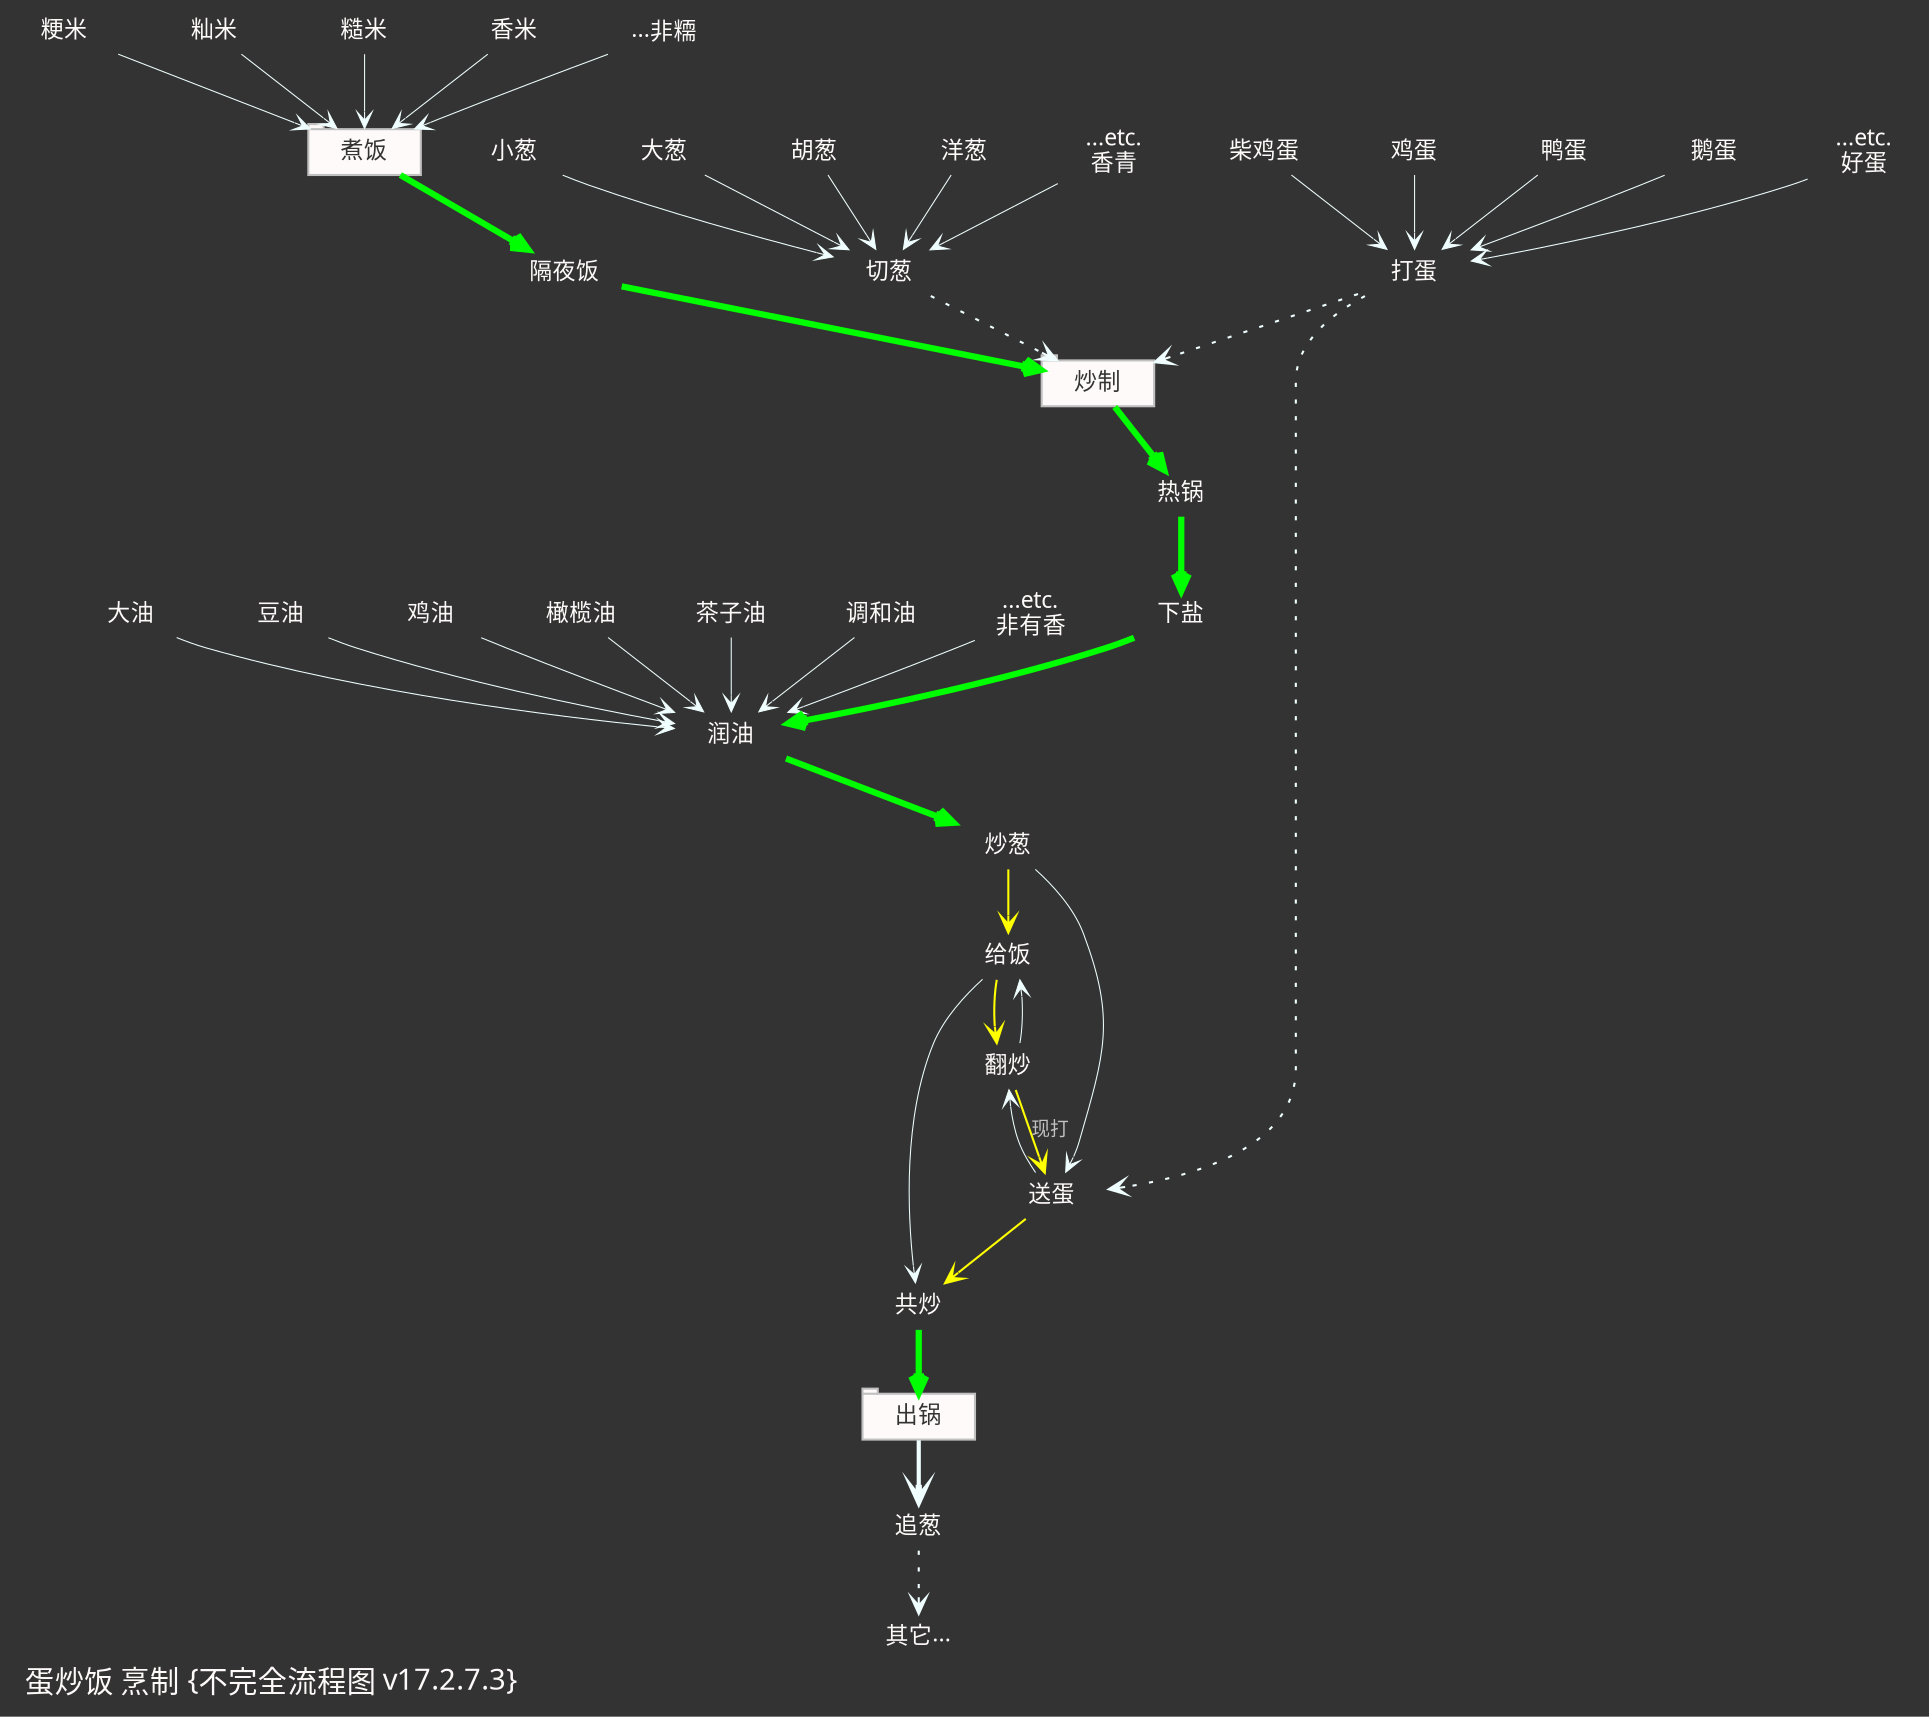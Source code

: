 digraph map4fired2rice {
    /*生成命令:
$ dot -Tpng fired-rice-egg-mapping.dot -o fired-rice-egg-mapping.png
 -Tcmapx -o path2pythoneer.map
    全局设定
    */
    graph [label="蛋炒饭 烹制 {不完全流程图 v17.2.7.3}"
        ,fontsize=14.0,fontcolor=snow
        ,fontname="Noto Sans S Chinese Medium"
        ,labeljust="l",labelloc="b",center=1
        ,ranksep=0.4,ratio=compress
        ,rankdir=TB
        ,bgcolor="#333333"
        ];
    //,style="filled,setlinewidth(0.5)",fillcolor="#333333"    

    node[fontsize=11.0,height=0.3
        ,fontname="Noto Sans S Chinese DemiLight"
        ,style="setlinewidth(0.5)"
        ,color=gray,fontcolor=snow
        ,shape=plaintext
        ];

    edge [fontsize=9.0,fontcolor=gray
        ,fontname="Noto Sans S Chinese Light"
        ,color=azure
        ,arrowsize=0.8,arrowhead=vee,arrowtail=none
        ,style="setlinewidth(0.5)"
        ];
/*
    src [label="源码",shape=ellipse,style="filled,dashed,setlinewidth(5)"
        ,color="#333333",fillcolor=dimgray
        ,URL="http://code.google.com/p/zoomquiet/source/browse/dot/obp/csdndr1-km.dot?repo=tangle"];
{l_mid l_dev l_hack}->pythonic [style="dotted,setlinewidth(1)"];

    root->l_mid->l_dev->l_hack[color=green,style="setlinewidth(4)"];

    st0 [label="备料",shape=tab,
            style="filled",fillcolor=snow,fontcolor="#333333"];

        mRice [label="煮饭"];
*/
    

        R0 [label="粳米"];
        R1 [label="籼米"];
        R2 [label="糙米"];
        R3 [label="香米"];
        Rn [label="...非糥"];
    {R0 R1 R2 R3 Rn}->mRice;
    mRice [label="煮饭",shape=tab,
            style="filled",fillcolor=snow,fontcolor="#333333"];
        
        oRice [label="隔夜饭"];
        cCong [label="切葱"];
            C0 [label="小葱"];
            C1 [label="大葱"];
            C2 [label="胡葱"];
            C3 [label="洋葱"];
            Cn [label="...etc.\n香青"];
        {C0 C1 C2 C3 Cn}->cCong;

            E0 [label="柴鸡蛋"] ;
            E1 [label="鸡蛋"] ;
            E2 [label="鸭蛋"] ;
            E3 [label="鹅蛋"] ;
            En [label="...etc.\n好蛋"] ;
        {E0 E1 E2 E3 En}->mEgg;
        mEgg [label="打蛋"] ;

    {cCong mEgg}->st1 [style="dotted,setlinewidth(1)"]; 
    mRice->oRice->st1 [color=green, style="setlinewidth(3)"]; 

    st1 [label="炒制",shape=tab,
            style="filled",fillcolor=snow,fontcolor="#333333"];


            O0 [label="大油"];
            O1 [label="豆油"];
            O2 [label="鸡油"];
            O3 [label="橄榄油"];
            O4 [label="茶子油"];
            O5 [label="调和油"];
            On [label="...etc.\n非有香"];
        hGuo [label="热锅"];
        aSlat [label="下盐"];
            O0 [label="大油"];
            O1 [label="豆油"];
            O2 [label="鸡油"];
            O3 [label="橄榄油"];
            O4 [label="茶子油"];
            O5 [label="调和油"];
            On [label="...etc.\n非有香"];
        {O0 O1 O2 O3 O4 O5 On}->aOil;
        aOil [label="润油"];
        fCong [label="炒葱"];
        aRice [label="给饭"];
        aFired [label="翻炒"];
        aEgg [label="送蛋"];
        fAll [label="共炒"];

    st1->hGuo->aSlat->aOil->fCong [color=green, style="setlinewidth(3)"]; 


        fCong->aRice->aFired [color=yellow, style="setlinewidth(1)"]; 
        aFired->aEgg [label="现打", color=yellow, style="setlinewidth(1)"];
        aEgg->fAll [color=yellow, style="setlinewidth(1)"];

        fCong->aEgg->aFired->aRice->fAll;
        mEgg->aEgg [style="dotted,setlinewidth(1)"]; 


    st2 [label="出锅",shape=tab,
            style="filled",fillcolor=snow,fontcolor="#333333"];

        aCong [label="追葱"];
        aOthers [label="其它..."];

    fAll->st2 [color=green, style="setlinewidth(3)"]; 
        st2->aCong [style="setlinewidth(2)"]; 
        aCong->aOthers [style="dotted,setlinewidth(1)"]; 


    /*
    st0->st1 [style="setlinewidth(3)"]; 
    root->want->greateam [style="setlinewidth(4)"];
        greateam->aka->grown [style="setlinewidth(3)"];

    grown->{hr goal} ;
    grown->km->wiki [style="setlinewidth(2)"];
        km->{KmFormula kmeg} ;

        wiki->acteam->soul [style="setlinewidth(1)"];
            soul->EK;
        wiki->{what cando spread};
            spread->game [style="setlinewidth(1)"];
            spread->{analyse EK};
    analyse->rooterms;

    {rooterms game aka}->Kaopulity [style="setlinewidth(2)"];

    {hr goal km what acteam EK}->etc [style="dotted"];


    nodeA->nodeB [label="日常",color=azure,style="setlinewidth(1)"];
    nodeA->nodeB [label="活跃",color=azure,style="setlinewidth(2)"];
    nodeA->nodeB [label="兴奋",color=azure,style="setlinewidth(3)"];
    lotsMon->existProg;
        tonesOptions->existProg;
    etc->l_hack;
    
    */


    edge [style=invis];

}
